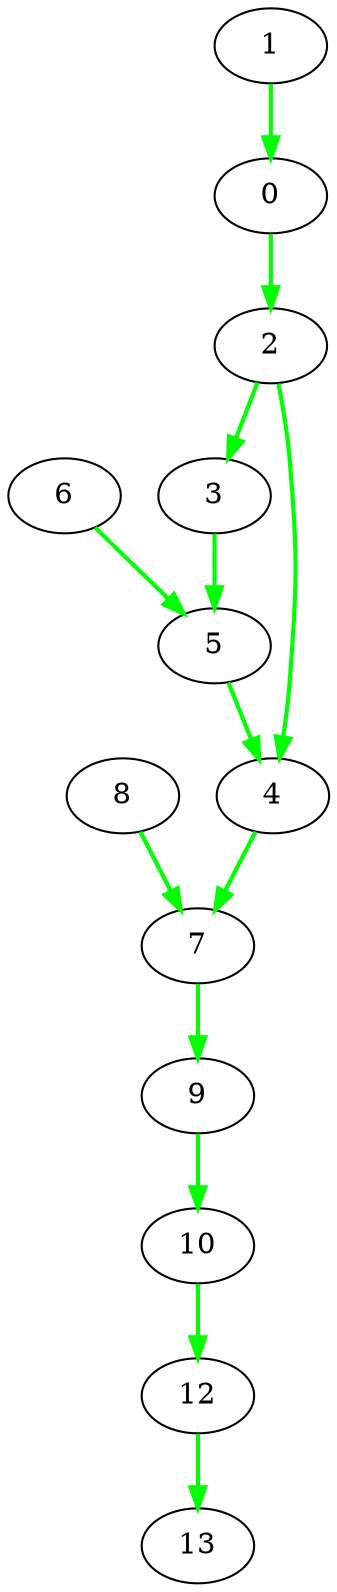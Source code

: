 digraph {
  0 [label="0", color=black];
  1 -> 0 [label="", color=green, penwidth=2];
  7 [label="7", color=black];
  4 -> 7 [label="", color=green, penwidth=2];
  8 -> 7 [label="", color=green, penwidth=2];
  2 [label="2", color=black];
  0 -> 2 [label="", color=green, penwidth=2];
  9 [label="9", color=black];
  7 -> 9 [label="", color=green, penwidth=2];
  4 [label="4", color=black];
  2 -> 4 [label="", color=green, penwidth=2];
  5 -> 4 [label="", color=green, penwidth=2];
  6 [label="6", color=black];
  13 [label="13", color=black];
  12 -> 13 [label="", color=green, penwidth=2];
  1 [label="1", color=black];
  8 [label="8", color=black];
  3 [label="3", color=black];
  2 -> 3 [label="", color=green, penwidth=2];
  10 [label="10", color=black];
  9 -> 10 [label="", color=green, penwidth=2];
  5 [label="5", color=black];
  3 -> 5 [label="", color=green, penwidth=2];
  6 -> 5 [label="", color=green, penwidth=2];
  12 [label="12", color=black];
  10 -> 12 [label="", color=green, penwidth=2];
}
